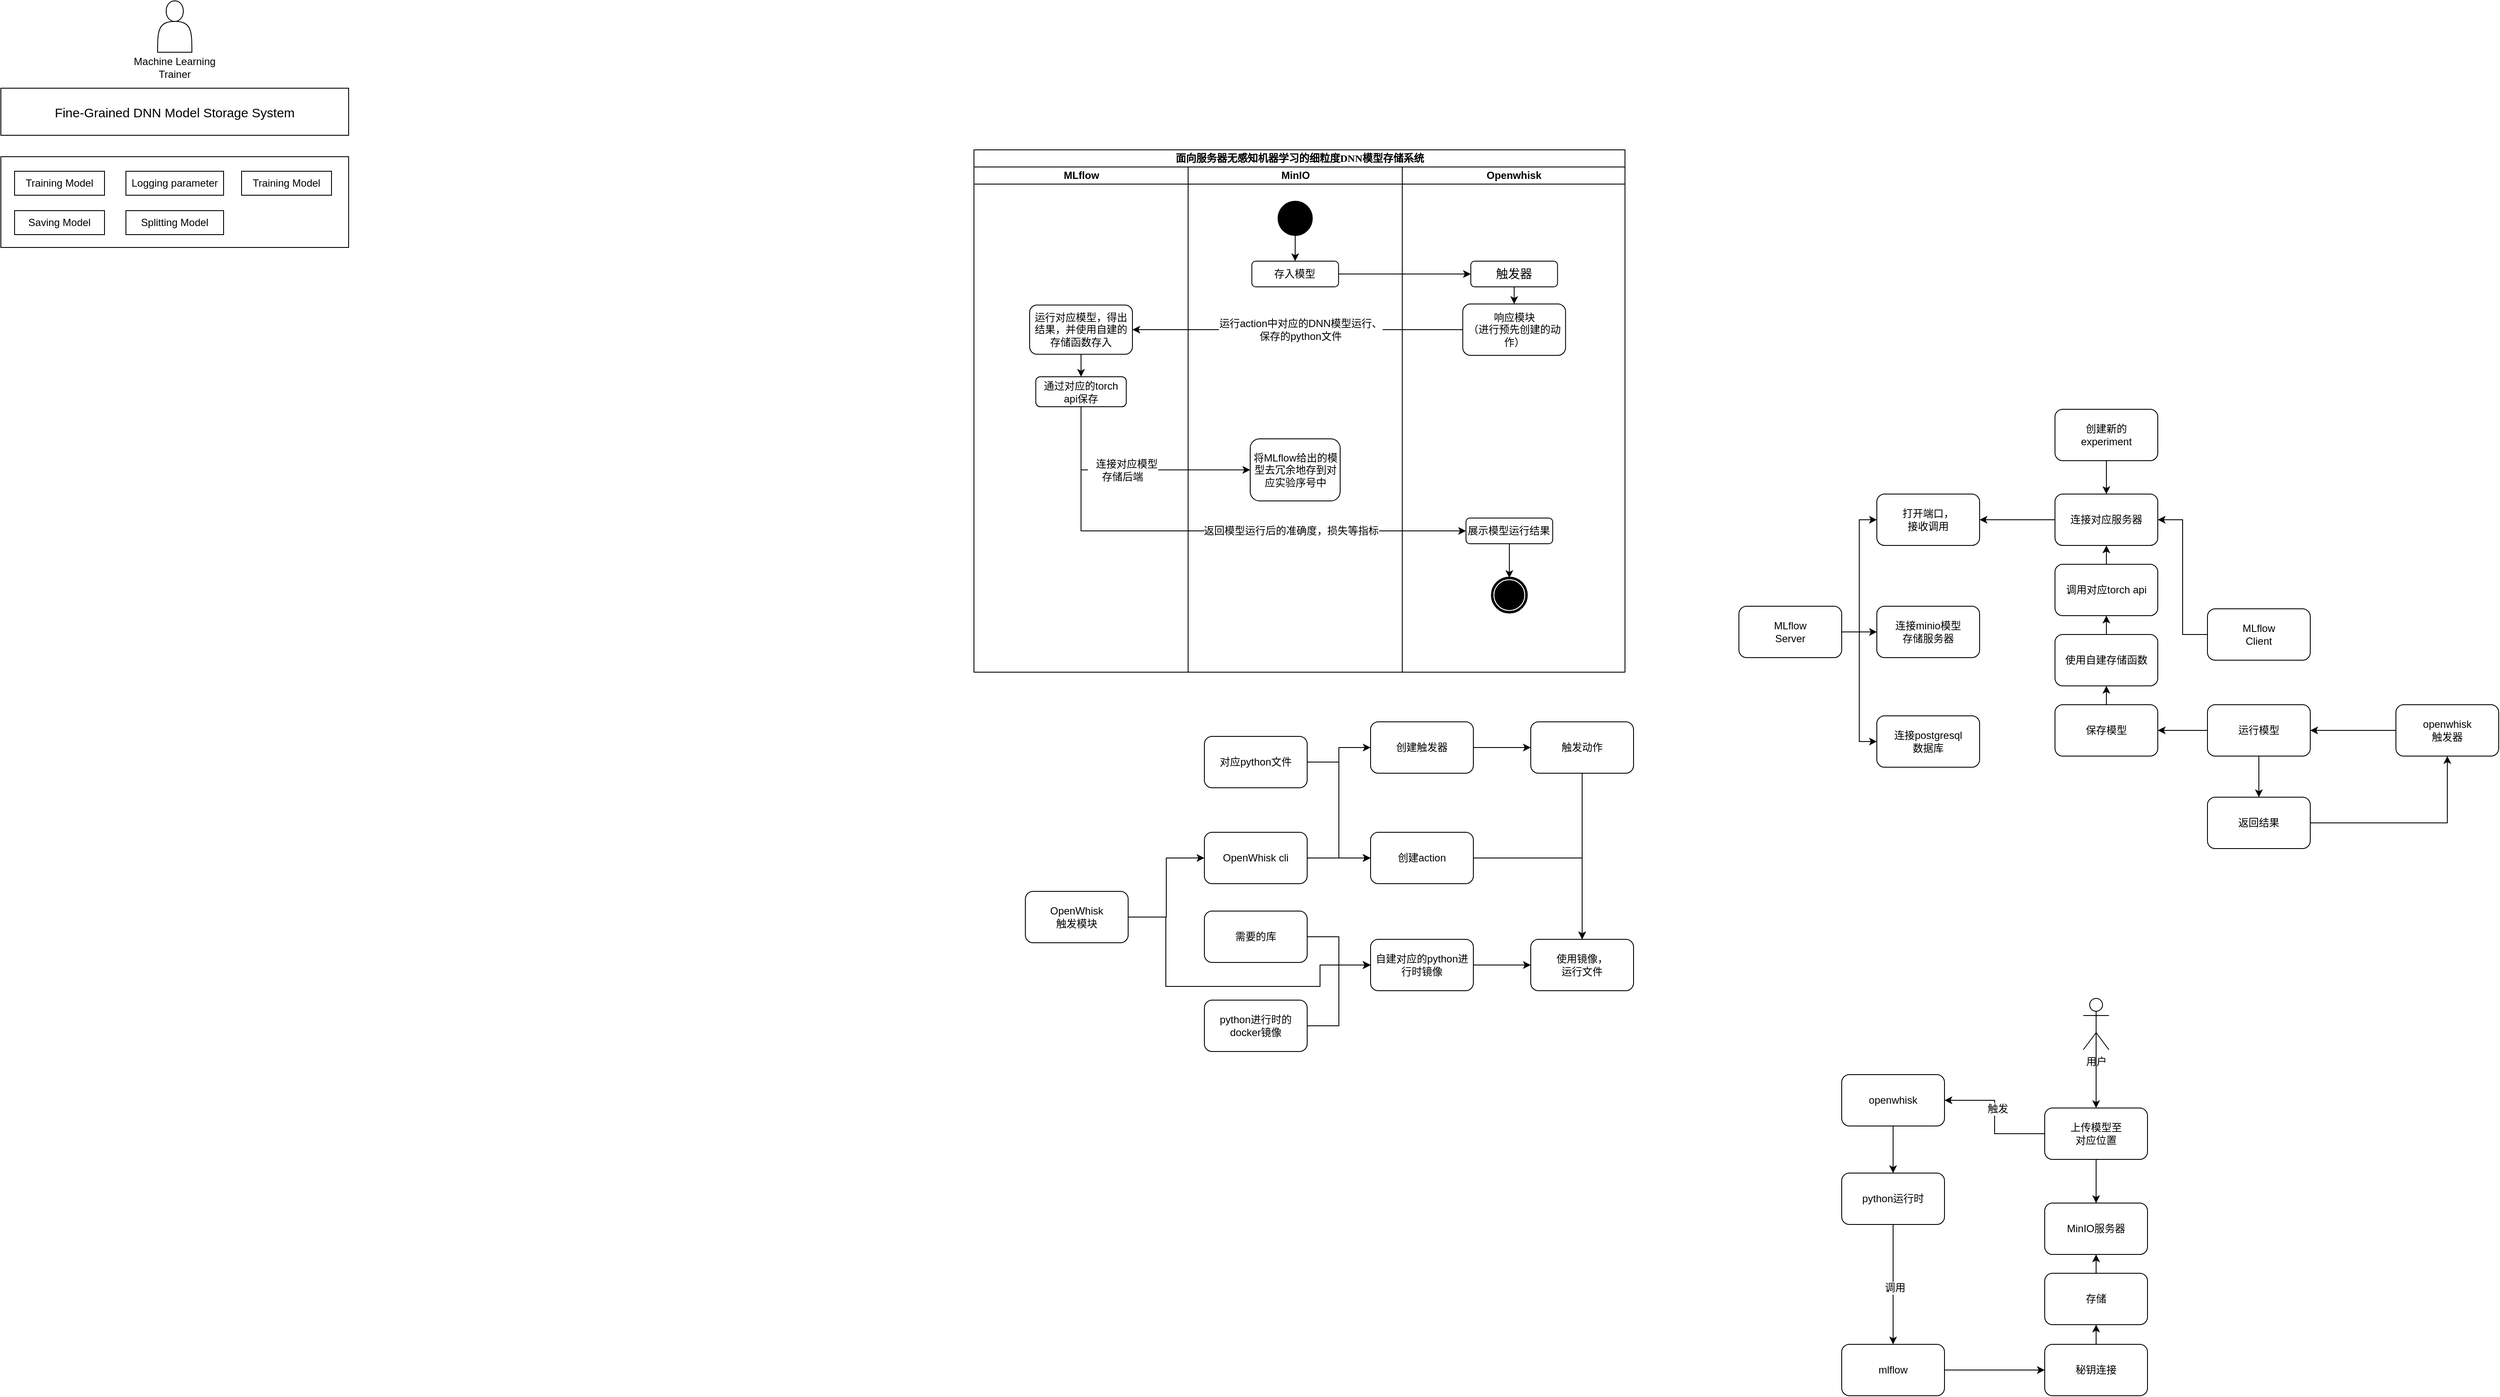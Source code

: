 <mxfile version="24.2.3" type="github">
  <diagram name="Page-1" id="0783ab3e-0a74-02c8-0abd-f7b4e66b4bec">
    <mxGraphModel dx="2179" dy="1050" grid="0" gridSize="10" guides="1" tooltips="1" connect="1" arrows="1" fold="1" page="0" pageScale="1" pageWidth="850" pageHeight="1100" background="none" math="0" shadow="0">
      <root>
        <mxCell id="0" />
        <mxCell id="1" style="" parent="0" />
        <mxCell id="1c1d494c118603dd-1" value="面向服务器无感知机器学习的细粒度DNN模型存储系统" style="swimlane;html=1;childLayout=stackLayout;startSize=20;rounded=0;shadow=0;comic=0;labelBackgroundColor=none;strokeWidth=1;fontFamily=Verdana;fontSize=12;align=center;" parent="1" vertex="1">
          <mxGeometry x="40" y="20" width="760" height="610" as="geometry">
            <mxRectangle x="40" y="20" width="70" height="30" as="alternateBounds" />
          </mxGeometry>
        </mxCell>
        <mxCell id="1c1d494c118603dd-2" value="MLflow" style="swimlane;html=1;startSize=20;" parent="1c1d494c118603dd-1" vertex="1">
          <mxGeometry y="20" width="250" height="590" as="geometry" />
        </mxCell>
        <mxCell id="REl0dKnZgpMUpYx7Mj24-34" value="运行对应模型，得出结果，并使用自建的存储函数存入" style="rounded=1;whiteSpace=wrap;html=1;" parent="1c1d494c118603dd-2" vertex="1">
          <mxGeometry x="65" y="161.25" width="120" height="57.5" as="geometry" />
        </mxCell>
        <mxCell id="REl0dKnZgpMUpYx7Mj24-27" value="通过对应的torch api保存" style="rounded=1;whiteSpace=wrap;html=1;" parent="1c1d494c118603dd-2" vertex="1">
          <mxGeometry x="72.19" y="245" width="105.62" height="35" as="geometry" />
        </mxCell>
        <mxCell id="REl0dKnZgpMUpYx7Mj24-35" style="edgeStyle=orthogonalEdgeStyle;rounded=0;orthogonalLoop=1;jettySize=auto;html=1;exitX=0.5;exitY=1;exitDx=0;exitDy=0;entryX=0.5;entryY=0;entryDx=0;entryDy=0;fontFamily=Helvetica;fontSize=12;fontColor=default;" parent="1c1d494c118603dd-2" source="REl0dKnZgpMUpYx7Mj24-34" target="REl0dKnZgpMUpYx7Mj24-27" edge="1">
          <mxGeometry relative="1" as="geometry" />
        </mxCell>
        <mxCell id="1c1d494c118603dd-3" value="MinIO" style="swimlane;html=1;startSize=20;" parent="1c1d494c118603dd-1" vertex="1">
          <mxGeometry x="250" y="20" width="250" height="590" as="geometry" />
        </mxCell>
        <mxCell id="REl0dKnZgpMUpYx7Mj24-37" style="edgeStyle=orthogonalEdgeStyle;rounded=0;orthogonalLoop=1;jettySize=auto;html=1;exitX=0.5;exitY=1;exitDx=0;exitDy=0;entryX=0.5;entryY=0;entryDx=0;entryDy=0;fontFamily=Helvetica;fontSize=12;fontColor=default;" parent="1c1d494c118603dd-3" source="60571a20871a0731-4" target="REl0dKnZgpMUpYx7Mj24-36" edge="1">
          <mxGeometry relative="1" as="geometry" />
        </mxCell>
        <mxCell id="60571a20871a0731-4" value="" style="ellipse;whiteSpace=wrap;html=1;rounded=0;shadow=0;comic=0;labelBackgroundColor=none;strokeWidth=1;fillColor=#000000;fontFamily=Verdana;fontSize=12;align=center;" parent="1c1d494c118603dd-3" vertex="1">
          <mxGeometry x="105" y="40" width="40" height="40" as="geometry" />
        </mxCell>
        <mxCell id="REl0dKnZgpMUpYx7Mj24-36" value="存入模型" style="rounded=1;whiteSpace=wrap;html=1;" parent="1c1d494c118603dd-3" vertex="1">
          <mxGeometry x="74.38" y="110" width="101.25" height="30" as="geometry" />
        </mxCell>
        <mxCell id="REl0dKnZgpMUpYx7Mj24-30" value="将MLflow给出的模型去冗余地存到对应实验序号中" style="rounded=1;whiteSpace=wrap;html=1;" parent="1c1d494c118603dd-3" vertex="1">
          <mxGeometry x="72.5" y="317.5" width="105" height="72.5" as="geometry" />
        </mxCell>
        <mxCell id="1c1d494c118603dd-4" value="Openwhisk" style="swimlane;html=1;startSize=20;" parent="1c1d494c118603dd-1" vertex="1">
          <mxGeometry x="500" y="20" width="260" height="590" as="geometry" />
        </mxCell>
        <mxCell id="60571a20871a0731-5" value="" style="shape=mxgraph.bpmn.shape;html=1;verticalLabelPosition=bottom;labelBackgroundColor=#ffffff;verticalAlign=top;perimeter=ellipsePerimeter;outline=end;symbol=terminate;rounded=0;shadow=0;comic=0;strokeWidth=1;fontFamily=Verdana;fontSize=12;align=center;" parent="1c1d494c118603dd-4" vertex="1">
          <mxGeometry x="105.01" y="480" width="40" height="40" as="geometry" />
        </mxCell>
        <mxCell id="REl0dKnZgpMUpYx7Mj24-11" value="" style="edgeStyle=orthogonalEdgeStyle;rounded=0;orthogonalLoop=1;jettySize=auto;html=1;" parent="1c1d494c118603dd-4" source="REl0dKnZgpMUpYx7Mj24-5" target="REl0dKnZgpMUpYx7Mj24-10" edge="1">
          <mxGeometry relative="1" as="geometry" />
        </mxCell>
        <mxCell id="REl0dKnZgpMUpYx7Mj24-5" value="&lt;font style=&quot;font-size: 14px;&quot;&gt;触发器&lt;/font&gt;" style="rounded=1;whiteSpace=wrap;html=1;" parent="1c1d494c118603dd-4" vertex="1">
          <mxGeometry x="80.01" y="110" width="101.25" height="30" as="geometry" />
        </mxCell>
        <mxCell id="REl0dKnZgpMUpYx7Mj24-10" value="响应模块&lt;br&gt;（进行预先创建的动作）" style="whiteSpace=wrap;html=1;rounded=1;" parent="1c1d494c118603dd-4" vertex="1">
          <mxGeometry x="70.64" y="160" width="120" height="60" as="geometry" />
        </mxCell>
        <mxCell id="REl0dKnZgpMUpYx7Mj24-46" style="edgeStyle=orthogonalEdgeStyle;rounded=0;orthogonalLoop=1;jettySize=auto;html=1;exitX=0.5;exitY=1;exitDx=0;exitDy=0;fontFamily=Helvetica;fontSize=12;fontColor=default;" parent="1c1d494c118603dd-4" source="REl0dKnZgpMUpYx7Mj24-39" target="60571a20871a0731-5" edge="1">
          <mxGeometry relative="1" as="geometry" />
        </mxCell>
        <mxCell id="REl0dKnZgpMUpYx7Mj24-39" value="展示模型运行结果" style="rounded=1;whiteSpace=wrap;html=1;" parent="1c1d494c118603dd-4" vertex="1">
          <mxGeometry x="74.38" y="410" width="101.25" height="30" as="geometry" />
        </mxCell>
        <mxCell id="REl0dKnZgpMUpYx7Mj24-38" style="edgeStyle=orthogonalEdgeStyle;rounded=0;orthogonalLoop=1;jettySize=auto;html=1;exitX=1;exitY=0.5;exitDx=0;exitDy=0;fontFamily=Helvetica;fontSize=12;fontColor=default;" parent="1c1d494c118603dd-1" source="REl0dKnZgpMUpYx7Mj24-36" target="REl0dKnZgpMUpYx7Mj24-5" edge="1">
          <mxGeometry relative="1" as="geometry" />
        </mxCell>
        <mxCell id="REl0dKnZgpMUpYx7Mj24-28" style="edgeStyle=orthogonalEdgeStyle;rounded=0;orthogonalLoop=1;jettySize=auto;html=1;exitX=0;exitY=0.5;exitDx=0;exitDy=0;fontFamily=Helvetica;fontSize=12;fontColor=default;entryX=1;entryY=0.5;entryDx=0;entryDy=0;" parent="1c1d494c118603dd-1" source="REl0dKnZgpMUpYx7Mj24-10" target="REl0dKnZgpMUpYx7Mj24-34" edge="1">
          <mxGeometry relative="1" as="geometry">
            <mxPoint x="205.63" y="210" as="targetPoint" />
          </mxGeometry>
        </mxCell>
        <mxCell id="REl0dKnZgpMUpYx7Mj24-29" value="运行action中对应的DNN模型运行、&lt;br&gt;保存的python文件" style="edgeLabel;html=1;align=center;verticalAlign=middle;resizable=0;points=[];fontSize=12;fontFamily=Helvetica;fontColor=default;" parent="REl0dKnZgpMUpYx7Mj24-28" vertex="1" connectable="0">
          <mxGeometry x="0.033" y="-1" relative="1" as="geometry">
            <mxPoint x="9" y="1" as="offset" />
          </mxGeometry>
        </mxCell>
        <mxCell id="REl0dKnZgpMUpYx7Mj24-31" style="edgeStyle=orthogonalEdgeStyle;rounded=0;orthogonalLoop=1;jettySize=auto;html=1;exitX=0.5;exitY=1;exitDx=0;exitDy=0;entryX=0;entryY=0.5;entryDx=0;entryDy=0;fontFamily=Helvetica;fontSize=12;fontColor=default;" parent="1c1d494c118603dd-1" source="REl0dKnZgpMUpYx7Mj24-27" target="REl0dKnZgpMUpYx7Mj24-30" edge="1">
          <mxGeometry relative="1" as="geometry" />
        </mxCell>
        <mxCell id="REl0dKnZgpMUpYx7Mj24-32" value="&amp;nbsp; &amp;nbsp;连接对应模型&lt;br&gt;存储后端" style="edgeLabel;html=1;align=center;verticalAlign=middle;resizable=0;points=[];fontSize=12;fontFamily=Helvetica;fontColor=default;" parent="REl0dKnZgpMUpYx7Mj24-31" vertex="1" connectable="0">
          <mxGeometry x="-0.266" y="-2" relative="1" as="geometry">
            <mxPoint x="22" y="-2" as="offset" />
          </mxGeometry>
        </mxCell>
        <mxCell id="REl0dKnZgpMUpYx7Mj24-42" style="edgeStyle=orthogonalEdgeStyle;rounded=0;orthogonalLoop=1;jettySize=auto;html=1;exitX=0.5;exitY=1;exitDx=0;exitDy=0;entryX=0;entryY=0.5;entryDx=0;entryDy=0;fontFamily=Helvetica;fontSize=12;fontColor=default;" parent="1c1d494c118603dd-1" source="REl0dKnZgpMUpYx7Mj24-27" target="REl0dKnZgpMUpYx7Mj24-39" edge="1">
          <mxGeometry relative="1" as="geometry" />
        </mxCell>
        <mxCell id="REl0dKnZgpMUpYx7Mj24-43" value="返回模型运行后的准确度，损失等指标" style="edgeLabel;html=1;align=center;verticalAlign=middle;resizable=0;points=[];fontSize=12;fontFamily=Helvetica;fontColor=default;" parent="REl0dKnZgpMUpYx7Mj24-42" vertex="1" connectable="0">
          <mxGeometry x="0.054" y="-3" relative="1" as="geometry">
            <mxPoint x="77" y="-3" as="offset" />
          </mxGeometry>
        </mxCell>
        <mxCell id="REl0dKnZgpMUpYx7Mj24-49" style="edgeStyle=orthogonalEdgeStyle;rounded=0;orthogonalLoop=1;jettySize=auto;html=1;exitX=1;exitY=0.5;exitDx=0;exitDy=0;entryX=0;entryY=0.5;entryDx=0;entryDy=0;fontFamily=Helvetica;fontSize=12;fontColor=default;" parent="1" source="REl0dKnZgpMUpYx7Mj24-47" target="REl0dKnZgpMUpYx7Mj24-48" edge="1">
          <mxGeometry relative="1" as="geometry" />
        </mxCell>
        <mxCell id="REl0dKnZgpMUpYx7Mj24-60" style="edgeStyle=orthogonalEdgeStyle;rounded=0;orthogonalLoop=1;jettySize=auto;html=1;exitX=1;exitY=0.5;exitDx=0;exitDy=0;entryX=0;entryY=0.5;entryDx=0;entryDy=0;fontFamily=Helvetica;fontSize=12;fontColor=default;" parent="1" source="REl0dKnZgpMUpYx7Mj24-47" target="REl0dKnZgpMUpYx7Mj24-54" edge="1">
          <mxGeometry relative="1" as="geometry">
            <Array as="points">
              <mxPoint x="264" y="916" />
              <mxPoint x="264" y="997" />
              <mxPoint x="444" y="997" />
              <mxPoint x="444" y="972" />
            </Array>
          </mxGeometry>
        </mxCell>
        <mxCell id="REl0dKnZgpMUpYx7Mj24-47" value="OpenWhisk&lt;br&gt;触发模块" style="rounded=1;whiteSpace=wrap;html=1;strokeColor=default;align=center;verticalAlign=middle;fontFamily=Helvetica;fontSize=12;fontColor=default;fillColor=default;" parent="1" vertex="1">
          <mxGeometry x="100" y="886" width="120" height="60" as="geometry" />
        </mxCell>
        <mxCell id="REl0dKnZgpMUpYx7Mj24-51" style="edgeStyle=orthogonalEdgeStyle;rounded=0;orthogonalLoop=1;jettySize=auto;html=1;exitX=1;exitY=0.5;exitDx=0;exitDy=0;entryX=0;entryY=0.5;entryDx=0;entryDy=0;fontFamily=Helvetica;fontSize=12;fontColor=default;" parent="1" source="REl0dKnZgpMUpYx7Mj24-48" target="REl0dKnZgpMUpYx7Mj24-50" edge="1">
          <mxGeometry relative="1" as="geometry" />
        </mxCell>
        <mxCell id="REl0dKnZgpMUpYx7Mj24-62" style="edgeStyle=orthogonalEdgeStyle;rounded=0;orthogonalLoop=1;jettySize=auto;html=1;exitX=1;exitY=0.5;exitDx=0;exitDy=0;entryX=0;entryY=0.5;entryDx=0;entryDy=0;fontFamily=Helvetica;fontSize=12;fontColor=default;" parent="1" source="REl0dKnZgpMUpYx7Mj24-48" target="REl0dKnZgpMUpYx7Mj24-61" edge="1">
          <mxGeometry relative="1" as="geometry" />
        </mxCell>
        <mxCell id="REl0dKnZgpMUpYx7Mj24-48" value="OpenWhisk cli" style="rounded=1;whiteSpace=wrap;html=1;strokeColor=default;align=center;verticalAlign=middle;fontFamily=Helvetica;fontSize=12;fontColor=default;fillColor=default;" parent="1" vertex="1">
          <mxGeometry x="309" y="817" width="120" height="60" as="geometry" />
        </mxCell>
        <mxCell id="REl0dKnZgpMUpYx7Mj24-66" style="edgeStyle=orthogonalEdgeStyle;rounded=0;orthogonalLoop=1;jettySize=auto;html=1;exitX=1;exitY=0.5;exitDx=0;exitDy=0;fontFamily=Helvetica;fontSize=12;fontColor=default;" parent="1" source="REl0dKnZgpMUpYx7Mj24-50" target="REl0dKnZgpMUpYx7Mj24-64" edge="1">
          <mxGeometry relative="1" as="geometry" />
        </mxCell>
        <mxCell id="REl0dKnZgpMUpYx7Mj24-50" value="创建action" style="rounded=1;whiteSpace=wrap;html=1;strokeColor=default;align=center;verticalAlign=middle;fontFamily=Helvetica;fontSize=12;fontColor=default;fillColor=default;" parent="1" vertex="1">
          <mxGeometry x="503" y="817" width="120" height="60" as="geometry" />
        </mxCell>
        <mxCell id="REl0dKnZgpMUpYx7Mj24-53" style="edgeStyle=orthogonalEdgeStyle;rounded=0;orthogonalLoop=1;jettySize=auto;html=1;exitX=1;exitY=0.5;exitDx=0;exitDy=0;entryX=0;entryY=0.5;entryDx=0;entryDy=0;fontFamily=Helvetica;fontSize=12;fontColor=default;" parent="1" source="REl0dKnZgpMUpYx7Mj24-52" target="REl0dKnZgpMUpYx7Mj24-50" edge="1">
          <mxGeometry relative="1" as="geometry" />
        </mxCell>
        <mxCell id="REl0dKnZgpMUpYx7Mj24-52" value="对应python文件" style="rounded=1;whiteSpace=wrap;html=1;strokeColor=default;align=center;verticalAlign=middle;fontFamily=Helvetica;fontSize=12;fontColor=default;fillColor=default;" parent="1" vertex="1">
          <mxGeometry x="309" y="705" width="120" height="60" as="geometry" />
        </mxCell>
        <mxCell id="REl0dKnZgpMUpYx7Mj24-65" style="edgeStyle=orthogonalEdgeStyle;rounded=0;orthogonalLoop=1;jettySize=auto;html=1;exitX=1;exitY=0.5;exitDx=0;exitDy=0;fontFamily=Helvetica;fontSize=12;fontColor=default;" parent="1" source="REl0dKnZgpMUpYx7Mj24-54" target="REl0dKnZgpMUpYx7Mj24-64" edge="1">
          <mxGeometry relative="1" as="geometry" />
        </mxCell>
        <mxCell id="REl0dKnZgpMUpYx7Mj24-54" value="自建对应的python进行时镜像" style="rounded=1;whiteSpace=wrap;html=1;strokeColor=default;align=center;verticalAlign=middle;fontFamily=Helvetica;fontSize=12;fontColor=default;fillColor=default;" parent="1" vertex="1">
          <mxGeometry x="503" y="942" width="120" height="60" as="geometry" />
        </mxCell>
        <mxCell id="REl0dKnZgpMUpYx7Mj24-57" style="edgeStyle=orthogonalEdgeStyle;rounded=0;orthogonalLoop=1;jettySize=auto;html=1;exitX=1;exitY=0.5;exitDx=0;exitDy=0;entryX=0;entryY=0.5;entryDx=0;entryDy=0;fontFamily=Helvetica;fontSize=12;fontColor=default;" parent="1" source="REl0dKnZgpMUpYx7Mj24-55" target="REl0dKnZgpMUpYx7Mj24-54" edge="1">
          <mxGeometry relative="1" as="geometry" />
        </mxCell>
        <mxCell id="REl0dKnZgpMUpYx7Mj24-55" value="需要的库" style="rounded=1;whiteSpace=wrap;html=1;strokeColor=default;align=center;verticalAlign=middle;fontFamily=Helvetica;fontSize=12;fontColor=default;fillColor=default;" parent="1" vertex="1">
          <mxGeometry x="309" y="909" width="120" height="60" as="geometry" />
        </mxCell>
        <mxCell id="REl0dKnZgpMUpYx7Mj24-59" style="edgeStyle=orthogonalEdgeStyle;rounded=0;orthogonalLoop=1;jettySize=auto;html=1;exitX=1;exitY=0.5;exitDx=0;exitDy=0;entryX=0;entryY=0.5;entryDx=0;entryDy=0;fontFamily=Helvetica;fontSize=12;fontColor=default;" parent="1" source="REl0dKnZgpMUpYx7Mj24-56" target="REl0dKnZgpMUpYx7Mj24-54" edge="1">
          <mxGeometry relative="1" as="geometry" />
        </mxCell>
        <mxCell id="REl0dKnZgpMUpYx7Mj24-56" value="python进行时的docker镜像" style="rounded=1;whiteSpace=wrap;html=1;strokeColor=default;align=center;verticalAlign=middle;fontFamily=Helvetica;fontSize=12;fontColor=default;fillColor=default;" parent="1" vertex="1">
          <mxGeometry x="309" y="1013" width="120" height="60" as="geometry" />
        </mxCell>
        <mxCell id="REl0dKnZgpMUpYx7Mj24-67" style="edgeStyle=orthogonalEdgeStyle;rounded=0;orthogonalLoop=1;jettySize=auto;html=1;exitX=1;exitY=0.5;exitDx=0;exitDy=0;entryX=0;entryY=0.5;entryDx=0;entryDy=0;fontFamily=Helvetica;fontSize=12;fontColor=default;" parent="1" source="REl0dKnZgpMUpYx7Mj24-61" target="REl0dKnZgpMUpYx7Mj24-63" edge="1">
          <mxGeometry relative="1" as="geometry" />
        </mxCell>
        <mxCell id="REl0dKnZgpMUpYx7Mj24-61" value="创建触发器" style="rounded=1;whiteSpace=wrap;html=1;strokeColor=default;align=center;verticalAlign=middle;fontFamily=Helvetica;fontSize=12;fontColor=default;fillColor=default;" parent="1" vertex="1">
          <mxGeometry x="503" y="688" width="120" height="60" as="geometry" />
        </mxCell>
        <mxCell id="REl0dKnZgpMUpYx7Mj24-68" style="edgeStyle=orthogonalEdgeStyle;rounded=0;orthogonalLoop=1;jettySize=auto;html=1;exitX=0.5;exitY=1;exitDx=0;exitDy=0;fontFamily=Helvetica;fontSize=12;fontColor=default;" parent="1" source="REl0dKnZgpMUpYx7Mj24-63" target="REl0dKnZgpMUpYx7Mj24-64" edge="1">
          <mxGeometry relative="1" as="geometry" />
        </mxCell>
        <mxCell id="REl0dKnZgpMUpYx7Mj24-63" value="触发动作" style="rounded=1;whiteSpace=wrap;html=1;strokeColor=default;align=center;verticalAlign=middle;fontFamily=Helvetica;fontSize=12;fontColor=default;fillColor=default;" parent="1" vertex="1">
          <mxGeometry x="690" y="688" width="120" height="60" as="geometry" />
        </mxCell>
        <mxCell id="REl0dKnZgpMUpYx7Mj24-64" value="使用镜像，&lt;br&gt;运行文件" style="rounded=1;whiteSpace=wrap;html=1;strokeColor=default;align=center;verticalAlign=middle;fontFamily=Helvetica;fontSize=12;fontColor=default;fillColor=default;" parent="1" vertex="1">
          <mxGeometry x="690" y="942" width="120" height="60" as="geometry" />
        </mxCell>
        <mxCell id="REl0dKnZgpMUpYx7Mj24-72" style="edgeStyle=orthogonalEdgeStyle;rounded=0;orthogonalLoop=1;jettySize=auto;html=1;exitX=1;exitY=0.5;exitDx=0;exitDy=0;entryX=0;entryY=0.5;entryDx=0;entryDy=0;fontFamily=Helvetica;fontSize=12;fontColor=default;" parent="1" source="REl0dKnZgpMUpYx7Mj24-69" target="REl0dKnZgpMUpYx7Mj24-71" edge="1">
          <mxGeometry relative="1" as="geometry" />
        </mxCell>
        <mxCell id="REl0dKnZgpMUpYx7Mj24-75" style="edgeStyle=orthogonalEdgeStyle;rounded=0;orthogonalLoop=1;jettySize=auto;html=1;exitX=1;exitY=0.5;exitDx=0;exitDy=0;entryX=0;entryY=0.5;entryDx=0;entryDy=0;fontFamily=Helvetica;fontSize=12;fontColor=default;" parent="1" source="REl0dKnZgpMUpYx7Mj24-69" target="REl0dKnZgpMUpYx7Mj24-73" edge="1">
          <mxGeometry relative="1" as="geometry" />
        </mxCell>
        <mxCell id="REl0dKnZgpMUpYx7Mj24-77" style="edgeStyle=orthogonalEdgeStyle;rounded=0;orthogonalLoop=1;jettySize=auto;html=1;exitX=1;exitY=0.5;exitDx=0;exitDy=0;entryX=0;entryY=0.5;entryDx=0;entryDy=0;fontFamily=Helvetica;fontSize=12;fontColor=default;" parent="1" source="REl0dKnZgpMUpYx7Mj24-69" target="REl0dKnZgpMUpYx7Mj24-74" edge="1">
          <mxGeometry relative="1" as="geometry" />
        </mxCell>
        <mxCell id="REl0dKnZgpMUpYx7Mj24-69" value="MLflow&lt;br&gt;Server" style="rounded=1;whiteSpace=wrap;html=1;strokeColor=default;align=center;verticalAlign=middle;fontFamily=Helvetica;fontSize=12;fontColor=default;fillColor=default;" parent="1" vertex="1">
          <mxGeometry x="933" y="553" width="120" height="60" as="geometry" />
        </mxCell>
        <mxCell id="REl0dKnZgpMUpYx7Mj24-79" style="edgeStyle=orthogonalEdgeStyle;rounded=0;orthogonalLoop=1;jettySize=auto;html=1;exitX=0;exitY=0.5;exitDx=0;exitDy=0;entryX=1;entryY=0.5;entryDx=0;entryDy=0;fontFamily=Helvetica;fontSize=12;fontColor=default;" parent="1" source="REl0dKnZgpMUpYx7Mj24-70" target="REl0dKnZgpMUpYx7Mj24-78" edge="1">
          <mxGeometry relative="1" as="geometry" />
        </mxCell>
        <mxCell id="REl0dKnZgpMUpYx7Mj24-70" value="MLflow&lt;br&gt;Client" style="rounded=1;whiteSpace=wrap;html=1;strokeColor=default;align=center;verticalAlign=middle;fontFamily=Helvetica;fontSize=12;fontColor=default;fillColor=default;" parent="1" vertex="1">
          <mxGeometry x="1480" y="556" width="120" height="60" as="geometry" />
        </mxCell>
        <mxCell id="REl0dKnZgpMUpYx7Mj24-71" value="打开端口，&lt;br&gt;接收调用" style="rounded=1;whiteSpace=wrap;html=1;strokeColor=default;align=center;verticalAlign=middle;fontFamily=Helvetica;fontSize=12;fontColor=default;fillColor=default;" parent="1" vertex="1">
          <mxGeometry x="1094" y="422" width="120" height="60" as="geometry" />
        </mxCell>
        <mxCell id="REl0dKnZgpMUpYx7Mj24-73" value="连接minio模型&lt;br&gt;存储服务器" style="rounded=1;whiteSpace=wrap;html=1;strokeColor=default;align=center;verticalAlign=middle;fontFamily=Helvetica;fontSize=12;fontColor=default;fillColor=default;" parent="1" vertex="1">
          <mxGeometry x="1094" y="553" width="120" height="60" as="geometry" />
        </mxCell>
        <mxCell id="REl0dKnZgpMUpYx7Mj24-74" value="连接postgresql&lt;br&gt;数据库" style="rounded=1;whiteSpace=wrap;html=1;strokeColor=default;align=center;verticalAlign=middle;fontFamily=Helvetica;fontSize=12;fontColor=default;fillColor=default;" parent="1" vertex="1">
          <mxGeometry x="1094" y="681" width="120" height="60" as="geometry" />
        </mxCell>
        <mxCell id="REl0dKnZgpMUpYx7Mj24-80" style="edgeStyle=orthogonalEdgeStyle;rounded=0;orthogonalLoop=1;jettySize=auto;html=1;exitX=0;exitY=0.5;exitDx=0;exitDy=0;fontFamily=Helvetica;fontSize=12;fontColor=default;" parent="1" source="REl0dKnZgpMUpYx7Mj24-78" target="REl0dKnZgpMUpYx7Mj24-71" edge="1">
          <mxGeometry relative="1" as="geometry" />
        </mxCell>
        <mxCell id="REl0dKnZgpMUpYx7Mj24-78" value="连接对应服务器" style="rounded=1;whiteSpace=wrap;html=1;strokeColor=default;align=center;verticalAlign=middle;fontFamily=Helvetica;fontSize=12;fontColor=default;fillColor=default;" parent="1" vertex="1">
          <mxGeometry x="1302" y="422" width="120" height="60" as="geometry" />
        </mxCell>
        <mxCell id="REl0dKnZgpMUpYx7Mj24-82" style="edgeStyle=orthogonalEdgeStyle;rounded=0;orthogonalLoop=1;jettySize=auto;html=1;exitX=0.5;exitY=1;exitDx=0;exitDy=0;entryX=0.5;entryY=0;entryDx=0;entryDy=0;fontFamily=Helvetica;fontSize=12;fontColor=default;" parent="1" source="REl0dKnZgpMUpYx7Mj24-81" target="REl0dKnZgpMUpYx7Mj24-78" edge="1">
          <mxGeometry relative="1" as="geometry" />
        </mxCell>
        <mxCell id="REl0dKnZgpMUpYx7Mj24-81" value="创建新的&lt;br&gt;experiment" style="rounded=1;whiteSpace=wrap;html=1;strokeColor=default;align=center;verticalAlign=middle;fontFamily=Helvetica;fontSize=12;fontColor=default;fillColor=default;" parent="1" vertex="1">
          <mxGeometry x="1302" y="323" width="120" height="60" as="geometry" />
        </mxCell>
        <mxCell id="REl0dKnZgpMUpYx7Mj24-85" style="edgeStyle=orthogonalEdgeStyle;rounded=0;orthogonalLoop=1;jettySize=auto;html=1;exitX=0.5;exitY=0;exitDx=0;exitDy=0;entryX=0.5;entryY=1;entryDx=0;entryDy=0;fontFamily=Helvetica;fontSize=12;fontColor=default;" parent="1" source="REl0dKnZgpMUpYx7Mj24-83" target="REl0dKnZgpMUpYx7Mj24-84" edge="1">
          <mxGeometry relative="1" as="geometry" />
        </mxCell>
        <mxCell id="REl0dKnZgpMUpYx7Mj24-83" value="保存模型" style="rounded=1;whiteSpace=wrap;html=1;strokeColor=default;align=center;verticalAlign=middle;fontFamily=Helvetica;fontSize=12;fontColor=default;fillColor=default;" parent="1" vertex="1">
          <mxGeometry x="1302" y="668" width="120" height="60" as="geometry" />
        </mxCell>
        <mxCell id="REl0dKnZgpMUpYx7Mj24-87" style="edgeStyle=orthogonalEdgeStyle;rounded=0;orthogonalLoop=1;jettySize=auto;html=1;exitX=0.5;exitY=0;exitDx=0;exitDy=0;entryX=0.5;entryY=1;entryDx=0;entryDy=0;fontFamily=Helvetica;fontSize=12;fontColor=default;" parent="1" source="REl0dKnZgpMUpYx7Mj24-84" target="REl0dKnZgpMUpYx7Mj24-86" edge="1">
          <mxGeometry relative="1" as="geometry" />
        </mxCell>
        <mxCell id="REl0dKnZgpMUpYx7Mj24-84" value="使用自建存储函数" style="rounded=1;whiteSpace=wrap;html=1;strokeColor=default;align=center;verticalAlign=middle;fontFamily=Helvetica;fontSize=12;fontColor=default;fillColor=default;" parent="1" vertex="1">
          <mxGeometry x="1302" y="586" width="120" height="60" as="geometry" />
        </mxCell>
        <mxCell id="REl0dKnZgpMUpYx7Mj24-89" style="edgeStyle=orthogonalEdgeStyle;rounded=0;orthogonalLoop=1;jettySize=auto;html=1;exitX=0.5;exitY=0;exitDx=0;exitDy=0;fontFamily=Helvetica;fontSize=12;fontColor=default;" parent="1" source="REl0dKnZgpMUpYx7Mj24-86" target="REl0dKnZgpMUpYx7Mj24-78" edge="1">
          <mxGeometry relative="1" as="geometry" />
        </mxCell>
        <mxCell id="REl0dKnZgpMUpYx7Mj24-86" value="调用对应torch api" style="rounded=1;whiteSpace=wrap;html=1;strokeColor=default;align=center;verticalAlign=middle;fontFamily=Helvetica;fontSize=12;fontColor=default;fillColor=default;" parent="1" vertex="1">
          <mxGeometry x="1302" y="504" width="120" height="60" as="geometry" />
        </mxCell>
        <mxCell id="REl0dKnZgpMUpYx7Mj24-94" style="edgeStyle=orthogonalEdgeStyle;rounded=0;orthogonalLoop=1;jettySize=auto;html=1;exitX=0;exitY=0.5;exitDx=0;exitDy=0;entryX=1;entryY=0.5;entryDx=0;entryDy=0;fontFamily=Helvetica;fontSize=12;fontColor=default;" parent="1" source="REl0dKnZgpMUpYx7Mj24-90" target="REl0dKnZgpMUpYx7Mj24-83" edge="1">
          <mxGeometry relative="1" as="geometry" />
        </mxCell>
        <mxCell id="REl0dKnZgpMUpYx7Mj24-97" style="edgeStyle=orthogonalEdgeStyle;rounded=0;orthogonalLoop=1;jettySize=auto;html=1;exitX=0.5;exitY=1;exitDx=0;exitDy=0;entryX=0.5;entryY=0;entryDx=0;entryDy=0;fontFamily=Helvetica;fontSize=12;fontColor=default;" parent="1" source="REl0dKnZgpMUpYx7Mj24-90" target="REl0dKnZgpMUpYx7Mj24-96" edge="1">
          <mxGeometry relative="1" as="geometry" />
        </mxCell>
        <mxCell id="REl0dKnZgpMUpYx7Mj24-90" value="运行模型" style="rounded=1;whiteSpace=wrap;html=1;strokeColor=default;align=center;verticalAlign=middle;fontFamily=Helvetica;fontSize=12;fontColor=default;fillColor=default;" parent="1" vertex="1">
          <mxGeometry x="1480" y="668" width="120" height="60" as="geometry" />
        </mxCell>
        <mxCell id="REl0dKnZgpMUpYx7Mj24-95" style="edgeStyle=orthogonalEdgeStyle;rounded=0;orthogonalLoop=1;jettySize=auto;html=1;exitX=0;exitY=0.5;exitDx=0;exitDy=0;fontFamily=Helvetica;fontSize=12;fontColor=default;" parent="1" source="REl0dKnZgpMUpYx7Mj24-91" target="REl0dKnZgpMUpYx7Mj24-90" edge="1">
          <mxGeometry relative="1" as="geometry" />
        </mxCell>
        <mxCell id="REl0dKnZgpMUpYx7Mj24-91" value="openwhisk&lt;br&gt;触发器" style="rounded=1;whiteSpace=wrap;html=1;strokeColor=default;align=center;verticalAlign=middle;fontFamily=Helvetica;fontSize=12;fontColor=default;fillColor=default;" parent="1" vertex="1">
          <mxGeometry x="1700" y="668" width="120" height="60" as="geometry" />
        </mxCell>
        <mxCell id="REl0dKnZgpMUpYx7Mj24-98" style="edgeStyle=orthogonalEdgeStyle;rounded=0;orthogonalLoop=1;jettySize=auto;html=1;exitX=1;exitY=0.5;exitDx=0;exitDy=0;entryX=0.5;entryY=1;entryDx=0;entryDy=0;fontFamily=Helvetica;fontSize=12;fontColor=default;" parent="1" source="REl0dKnZgpMUpYx7Mj24-96" target="REl0dKnZgpMUpYx7Mj24-91" edge="1">
          <mxGeometry relative="1" as="geometry" />
        </mxCell>
        <mxCell id="REl0dKnZgpMUpYx7Mj24-96" value="返回结果" style="rounded=1;whiteSpace=wrap;html=1;strokeColor=default;align=center;verticalAlign=middle;fontFamily=Helvetica;fontSize=12;fontColor=default;fillColor=default;" parent="1" vertex="1">
          <mxGeometry x="1480" y="776" width="120" height="60" as="geometry" />
        </mxCell>
        <mxCell id="REl0dKnZgpMUpYx7Mj24-99" value="MinIO服务器" style="rounded=1;whiteSpace=wrap;html=1;strokeColor=default;align=center;verticalAlign=middle;fontFamily=Helvetica;fontSize=12;fontColor=default;fillColor=default;" parent="1" vertex="1">
          <mxGeometry x="1290" y="1250" width="120" height="60" as="geometry" />
        </mxCell>
        <mxCell id="REl0dKnZgpMUpYx7Mj24-121" style="edgeStyle=orthogonalEdgeStyle;rounded=0;orthogonalLoop=1;jettySize=auto;html=1;exitX=1;exitY=0.5;exitDx=0;exitDy=0;fontFamily=Helvetica;fontSize=12;fontColor=default;" parent="1" source="REl0dKnZgpMUpYx7Mj24-100" target="REl0dKnZgpMUpYx7Mj24-120" edge="1">
          <mxGeometry relative="1" as="geometry" />
        </mxCell>
        <mxCell id="REl0dKnZgpMUpYx7Mj24-100" value="mlflow" style="rounded=1;whiteSpace=wrap;html=1;strokeColor=default;align=center;verticalAlign=middle;fontFamily=Helvetica;fontSize=12;fontColor=default;fillColor=default;" parent="1" vertex="1">
          <mxGeometry x="1053" y="1415" width="120" height="60" as="geometry" />
        </mxCell>
        <mxCell id="REl0dKnZgpMUpYx7Mj24-117" style="edgeStyle=orthogonalEdgeStyle;rounded=0;orthogonalLoop=1;jettySize=auto;html=1;exitX=0.5;exitY=1;exitDx=0;exitDy=0;entryX=0.5;entryY=0;entryDx=0;entryDy=0;fontFamily=Helvetica;fontSize=12;fontColor=default;" parent="1" source="REl0dKnZgpMUpYx7Mj24-101" target="REl0dKnZgpMUpYx7Mj24-116" edge="1">
          <mxGeometry relative="1" as="geometry" />
        </mxCell>
        <mxCell id="REl0dKnZgpMUpYx7Mj24-101" value="openwhisk" style="rounded=1;whiteSpace=wrap;html=1;strokeColor=default;align=center;verticalAlign=middle;fontFamily=Helvetica;fontSize=12;fontColor=default;fillColor=default;" parent="1" vertex="1">
          <mxGeometry x="1053" y="1100" width="120" height="60" as="geometry" />
        </mxCell>
        <mxCell id="REl0dKnZgpMUpYx7Mj24-110" style="edgeStyle=orthogonalEdgeStyle;rounded=0;orthogonalLoop=1;jettySize=auto;html=1;exitX=0.5;exitY=0.5;exitDx=0;exitDy=0;exitPerimeter=0;entryX=0.5;entryY=0;entryDx=0;entryDy=0;fontFamily=Helvetica;fontSize=12;fontColor=default;" parent="1" source="REl0dKnZgpMUpYx7Mj24-108" target="REl0dKnZgpMUpYx7Mj24-109" edge="1">
          <mxGeometry relative="1" as="geometry" />
        </mxCell>
        <mxCell id="REl0dKnZgpMUpYx7Mj24-108" value="用户" style="shape=umlActor;verticalLabelPosition=bottom;verticalAlign=top;html=1;outlineConnect=0;rounded=1;strokeColor=default;align=center;fontFamily=Helvetica;fontSize=12;fontColor=default;fillColor=default;" parent="1" vertex="1">
          <mxGeometry x="1335" y="1011" width="30" height="60" as="geometry" />
        </mxCell>
        <mxCell id="REl0dKnZgpMUpYx7Mj24-111" style="edgeStyle=orthogonalEdgeStyle;rounded=0;orthogonalLoop=1;jettySize=auto;html=1;exitX=0.5;exitY=1;exitDx=0;exitDy=0;entryX=0.5;entryY=0;entryDx=0;entryDy=0;fontFamily=Helvetica;fontSize=12;fontColor=default;" parent="1" source="REl0dKnZgpMUpYx7Mj24-109" target="REl0dKnZgpMUpYx7Mj24-99" edge="1">
          <mxGeometry relative="1" as="geometry" />
        </mxCell>
        <mxCell id="REl0dKnZgpMUpYx7Mj24-112" style="edgeStyle=orthogonalEdgeStyle;rounded=0;orthogonalLoop=1;jettySize=auto;html=1;exitX=0;exitY=0.5;exitDx=0;exitDy=0;fontFamily=Helvetica;fontSize=12;fontColor=default;" parent="1" source="REl0dKnZgpMUpYx7Mj24-109" target="REl0dKnZgpMUpYx7Mj24-101" edge="1">
          <mxGeometry relative="1" as="geometry" />
        </mxCell>
        <mxCell id="REl0dKnZgpMUpYx7Mj24-113" value="触发" style="edgeLabel;html=1;align=center;verticalAlign=middle;resizable=0;points=[];fontSize=12;fontFamily=Helvetica;fontColor=default;" parent="REl0dKnZgpMUpYx7Mj24-112" vertex="1" connectable="0">
          <mxGeometry x="0.12" y="-3" relative="1" as="geometry">
            <mxPoint as="offset" />
          </mxGeometry>
        </mxCell>
        <mxCell id="REl0dKnZgpMUpYx7Mj24-109" value="上传模型至&lt;br&gt;对应位置" style="rounded=1;whiteSpace=wrap;html=1;strokeColor=default;align=center;verticalAlign=middle;fontFamily=Helvetica;fontSize=12;fontColor=default;fillColor=default;" parent="1" vertex="1">
          <mxGeometry x="1290" y="1139" width="120" height="60" as="geometry" />
        </mxCell>
        <mxCell id="REl0dKnZgpMUpYx7Mj24-118" style="edgeStyle=orthogonalEdgeStyle;rounded=0;orthogonalLoop=1;jettySize=auto;html=1;exitX=0.5;exitY=1;exitDx=0;exitDy=0;fontFamily=Helvetica;fontSize=12;fontColor=default;" parent="1" source="REl0dKnZgpMUpYx7Mj24-116" target="REl0dKnZgpMUpYx7Mj24-100" edge="1">
          <mxGeometry relative="1" as="geometry" />
        </mxCell>
        <mxCell id="REl0dKnZgpMUpYx7Mj24-119" value="调用" style="edgeLabel;html=1;align=center;verticalAlign=middle;resizable=0;points=[];fontSize=12;fontFamily=Helvetica;fontColor=default;" parent="REl0dKnZgpMUpYx7Mj24-118" vertex="1" connectable="0">
          <mxGeometry x="0.055" y="2" relative="1" as="geometry">
            <mxPoint as="offset" />
          </mxGeometry>
        </mxCell>
        <mxCell id="REl0dKnZgpMUpYx7Mj24-116" value="python运行时" style="rounded=1;whiteSpace=wrap;html=1;strokeColor=default;align=center;verticalAlign=middle;fontFamily=Helvetica;fontSize=12;fontColor=default;fillColor=default;" parent="1" vertex="1">
          <mxGeometry x="1053" y="1215" width="120" height="60" as="geometry" />
        </mxCell>
        <mxCell id="REl0dKnZgpMUpYx7Mj24-123" style="edgeStyle=orthogonalEdgeStyle;rounded=0;orthogonalLoop=1;jettySize=auto;html=1;exitX=0.5;exitY=0;exitDx=0;exitDy=0;entryX=0.5;entryY=1;entryDx=0;entryDy=0;fontFamily=Helvetica;fontSize=12;fontColor=default;" parent="1" source="REl0dKnZgpMUpYx7Mj24-120" target="REl0dKnZgpMUpYx7Mj24-122" edge="1">
          <mxGeometry relative="1" as="geometry" />
        </mxCell>
        <mxCell id="REl0dKnZgpMUpYx7Mj24-120" value="秘钥连接" style="rounded=1;whiteSpace=wrap;html=1;strokeColor=default;align=center;verticalAlign=middle;fontFamily=Helvetica;fontSize=12;fontColor=default;fillColor=default;" parent="1" vertex="1">
          <mxGeometry x="1290" y="1415" width="120" height="60" as="geometry" />
        </mxCell>
        <mxCell id="REl0dKnZgpMUpYx7Mj24-124" style="edgeStyle=orthogonalEdgeStyle;rounded=0;orthogonalLoop=1;jettySize=auto;html=1;exitX=0.5;exitY=0;exitDx=0;exitDy=0;entryX=0.5;entryY=1;entryDx=0;entryDy=0;fontFamily=Helvetica;fontSize=12;fontColor=default;" parent="1" source="REl0dKnZgpMUpYx7Mj24-122" target="REl0dKnZgpMUpYx7Mj24-99" edge="1">
          <mxGeometry relative="1" as="geometry" />
        </mxCell>
        <mxCell id="REl0dKnZgpMUpYx7Mj24-122" value="存储" style="rounded=1;whiteSpace=wrap;html=1;strokeColor=default;align=center;verticalAlign=middle;fontFamily=Helvetica;fontSize=12;fontColor=default;fillColor=default;" parent="1" vertex="1">
          <mxGeometry x="1290" y="1332" width="120" height="60" as="geometry" />
        </mxCell>
        <mxCell id="onXMyfzlOP2DkkVahKg6-1" value="" style="shape=actor;whiteSpace=wrap;html=1;" vertex="1" parent="1">
          <mxGeometry x="-913" y="-154" width="40" height="60" as="geometry" />
        </mxCell>
        <mxCell id="onXMyfzlOP2DkkVahKg6-2" value="Machine Learning Trainer" style="text;html=1;align=center;verticalAlign=middle;whiteSpace=wrap;rounded=0;" vertex="1" parent="1">
          <mxGeometry x="-947" y="-91" width="108" height="30" as="geometry" />
        </mxCell>
        <mxCell id="onXMyfzlOP2DkkVahKg6-3" value="&lt;font style=&quot;font-size: 15px;&quot;&gt;Fine-Grained DNN Model Storage System&lt;/font&gt;" style="rounded=0;whiteSpace=wrap;html=1;" vertex="1" parent="1">
          <mxGeometry x="-1096" y="-52" width="406" height="55" as="geometry" />
        </mxCell>
        <mxCell id="onXMyfzlOP2DkkVahKg6-6" value="" style="rounded=0;whiteSpace=wrap;html=1;" vertex="1" parent="1">
          <mxGeometry x="-1096" y="28" width="406" height="106" as="geometry" />
        </mxCell>
        <mxCell id="onXMyfzlOP2DkkVahKg6-8" value="Training Model" style="rounded=0;whiteSpace=wrap;html=1;" vertex="1" parent="1">
          <mxGeometry x="-1080" y="45" width="105" height="28" as="geometry" />
        </mxCell>
        <mxCell id="onXMyfzlOP2DkkVahKg6-13" value="Logging parameter" style="rounded=0;whiteSpace=wrap;html=1;" vertex="1" parent="1">
          <mxGeometry x="-950" y="45" width="114" height="28" as="geometry" />
        </mxCell>
        <mxCell id="onXMyfzlOP2DkkVahKg6-14" value="Training Model" style="rounded=0;whiteSpace=wrap;html=1;" vertex="1" parent="1">
          <mxGeometry x="-815" y="45" width="105" height="28" as="geometry" />
        </mxCell>
        <mxCell id="onXMyfzlOP2DkkVahKg6-15" value="Splitting&amp;nbsp;Model" style="rounded=0;whiteSpace=wrap;html=1;" vertex="1" parent="1">
          <mxGeometry x="-950" y="91" width="114" height="28" as="geometry" />
        </mxCell>
        <mxCell id="onXMyfzlOP2DkkVahKg6-16" value="Saving Model" style="rounded=0;whiteSpace=wrap;html=1;" vertex="1" parent="1">
          <mxGeometry x="-1080" y="91" width="105" height="28" as="geometry" />
        </mxCell>
      </root>
    </mxGraphModel>
  </diagram>
</mxfile>
